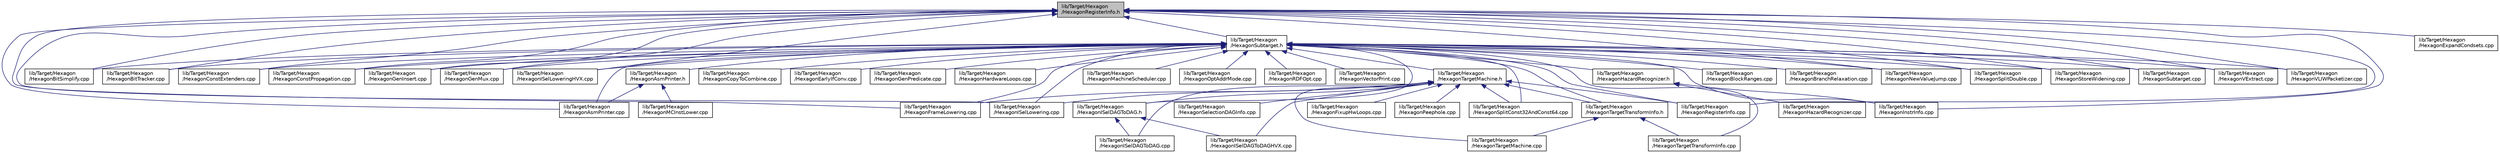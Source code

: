 digraph "lib/Target/Hexagon/HexagonRegisterInfo.h"
{
 // LATEX_PDF_SIZE
  bgcolor="transparent";
  edge [fontname="Helvetica",fontsize="10",labelfontname="Helvetica",labelfontsize="10"];
  node [fontname="Helvetica",fontsize="10",shape="box"];
  Node1 [label="lib/Target/Hexagon\l/HexagonRegisterInfo.h",height=0.2,width=0.4,color="black", fillcolor="grey75", style="filled", fontcolor="black",tooltip=" "];
  Node1 -> Node2 [dir="back",color="midnightblue",fontsize="10",style="solid",fontname="Helvetica"];
  Node2 [label="lib/Target/Hexagon\l/HexagonAsmPrinter.cpp",height=0.2,width=0.4,color="black",URL="$HexagonAsmPrinter_8cpp.html",tooltip=" "];
  Node1 -> Node3 [dir="back",color="midnightblue",fontsize="10",style="solid",fontname="Helvetica"];
  Node3 [label="lib/Target/Hexagon\l/HexagonBitSimplify.cpp",height=0.2,width=0.4,color="black",URL="$HexagonBitSimplify_8cpp.html",tooltip=" "];
  Node1 -> Node4 [dir="back",color="midnightblue",fontsize="10",style="solid",fontname="Helvetica"];
  Node4 [label="lib/Target/Hexagon\l/HexagonBitTracker.cpp",height=0.2,width=0.4,color="black",URL="$HexagonBitTracker_8cpp.html",tooltip=" "];
  Node1 -> Node5 [dir="back",color="midnightblue",fontsize="10",style="solid",fontname="Helvetica"];
  Node5 [label="lib/Target/Hexagon\l/HexagonConstExtenders.cpp",height=0.2,width=0.4,color="black",URL="$HexagonConstExtenders_8cpp.html",tooltip=" "];
  Node1 -> Node6 [dir="back",color="midnightblue",fontsize="10",style="solid",fontname="Helvetica"];
  Node6 [label="lib/Target/Hexagon\l/HexagonConstPropagation.cpp",height=0.2,width=0.4,color="black",URL="$HexagonConstPropagation_8cpp.html",tooltip=" "];
  Node1 -> Node7 [dir="back",color="midnightblue",fontsize="10",style="solid",fontname="Helvetica"];
  Node7 [label="lib/Target/Hexagon\l/HexagonExpandCondsets.cpp",height=0.2,width=0.4,color="black",URL="$HexagonExpandCondsets_8cpp.html",tooltip=" "];
  Node1 -> Node8 [dir="back",color="midnightblue",fontsize="10",style="solid",fontname="Helvetica"];
  Node8 [label="lib/Target/Hexagon\l/HexagonFrameLowering.cpp",height=0.2,width=0.4,color="black",URL="$HexagonFrameLowering_8cpp.html",tooltip=" "];
  Node1 -> Node9 [dir="back",color="midnightblue",fontsize="10",style="solid",fontname="Helvetica"];
  Node9 [label="lib/Target/Hexagon\l/HexagonGenInsert.cpp",height=0.2,width=0.4,color="black",URL="$HexagonGenInsert_8cpp.html",tooltip=" "];
  Node1 -> Node10 [dir="back",color="midnightblue",fontsize="10",style="solid",fontname="Helvetica"];
  Node10 [label="lib/Target/Hexagon\l/HexagonGenMux.cpp",height=0.2,width=0.4,color="black",URL="$HexagonGenMux_8cpp.html",tooltip=" "];
  Node1 -> Node11 [dir="back",color="midnightblue",fontsize="10",style="solid",fontname="Helvetica"];
  Node11 [label="lib/Target/Hexagon\l/HexagonISelLowering.cpp",height=0.2,width=0.4,color="black",URL="$HexagonISelLowering_8cpp.html",tooltip=" "];
  Node1 -> Node12 [dir="back",color="midnightblue",fontsize="10",style="solid",fontname="Helvetica"];
  Node12 [label="lib/Target/Hexagon\l/HexagonISelLoweringHVX.cpp",height=0.2,width=0.4,color="black",URL="$HexagonISelLoweringHVX_8cpp.html",tooltip=" "];
  Node1 -> Node13 [dir="back",color="midnightblue",fontsize="10",style="solid",fontname="Helvetica"];
  Node13 [label="lib/Target/Hexagon\l/HexagonInstrInfo.cpp",height=0.2,width=0.4,color="black",URL="$HexagonInstrInfo_8cpp.html",tooltip=" "];
  Node1 -> Node14 [dir="back",color="midnightblue",fontsize="10",style="solid",fontname="Helvetica"];
  Node14 [label="lib/Target/Hexagon\l/HexagonNewValueJump.cpp",height=0.2,width=0.4,color="black",URL="$HexagonNewValueJump_8cpp.html",tooltip=" "];
  Node1 -> Node15 [dir="back",color="midnightblue",fontsize="10",style="solid",fontname="Helvetica"];
  Node15 [label="lib/Target/Hexagon\l/HexagonRegisterInfo.cpp",height=0.2,width=0.4,color="black",URL="$HexagonRegisterInfo_8cpp.html",tooltip=" "];
  Node1 -> Node16 [dir="back",color="midnightblue",fontsize="10",style="solid",fontname="Helvetica"];
  Node16 [label="lib/Target/Hexagon\l/HexagonSplitDouble.cpp",height=0.2,width=0.4,color="black",URL="$HexagonSplitDouble_8cpp.html",tooltip=" "];
  Node1 -> Node17 [dir="back",color="midnightblue",fontsize="10",style="solid",fontname="Helvetica"];
  Node17 [label="lib/Target/Hexagon\l/HexagonStoreWidening.cpp",height=0.2,width=0.4,color="black",URL="$HexagonStoreWidening_8cpp.html",tooltip=" "];
  Node1 -> Node18 [dir="back",color="midnightblue",fontsize="10",style="solid",fontname="Helvetica"];
  Node18 [label="lib/Target/Hexagon\l/HexagonSubtarget.cpp",height=0.2,width=0.4,color="black",URL="$HexagonSubtarget_8cpp.html",tooltip=" "];
  Node1 -> Node19 [dir="back",color="midnightblue",fontsize="10",style="solid",fontname="Helvetica"];
  Node19 [label="lib/Target/Hexagon\l/HexagonSubtarget.h",height=0.2,width=0.4,color="black",URL="$HexagonSubtarget_8h.html",tooltip=" "];
  Node19 -> Node2 [dir="back",color="midnightblue",fontsize="10",style="solid",fontname="Helvetica"];
  Node19 -> Node20 [dir="back",color="midnightblue",fontsize="10",style="solid",fontname="Helvetica"];
  Node20 [label="lib/Target/Hexagon\l/HexagonAsmPrinter.h",height=0.2,width=0.4,color="black",URL="$HexagonAsmPrinter_8h.html",tooltip=" "];
  Node20 -> Node2 [dir="back",color="midnightblue",fontsize="10",style="solid",fontname="Helvetica"];
  Node20 -> Node21 [dir="back",color="midnightblue",fontsize="10",style="solid",fontname="Helvetica"];
  Node21 [label="lib/Target/Hexagon\l/HexagonMCInstLower.cpp",height=0.2,width=0.4,color="black",URL="$HexagonMCInstLower_8cpp.html",tooltip=" "];
  Node19 -> Node3 [dir="back",color="midnightblue",fontsize="10",style="solid",fontname="Helvetica"];
  Node19 -> Node4 [dir="back",color="midnightblue",fontsize="10",style="solid",fontname="Helvetica"];
  Node19 -> Node22 [dir="back",color="midnightblue",fontsize="10",style="solid",fontname="Helvetica"];
  Node22 [label="lib/Target/Hexagon\l/HexagonBlockRanges.cpp",height=0.2,width=0.4,color="black",URL="$HexagonBlockRanges_8cpp.html",tooltip=" "];
  Node19 -> Node23 [dir="back",color="midnightblue",fontsize="10",style="solid",fontname="Helvetica"];
  Node23 [label="lib/Target/Hexagon\l/HexagonBranchRelaxation.cpp",height=0.2,width=0.4,color="black",URL="$HexagonBranchRelaxation_8cpp.html",tooltip=" "];
  Node19 -> Node5 [dir="back",color="midnightblue",fontsize="10",style="solid",fontname="Helvetica"];
  Node19 -> Node6 [dir="back",color="midnightblue",fontsize="10",style="solid",fontname="Helvetica"];
  Node19 -> Node24 [dir="back",color="midnightblue",fontsize="10",style="solid",fontname="Helvetica"];
  Node24 [label="lib/Target/Hexagon\l/HexagonCopyToCombine.cpp",height=0.2,width=0.4,color="black",URL="$HexagonCopyToCombine_8cpp.html",tooltip=" "];
  Node19 -> Node25 [dir="back",color="midnightblue",fontsize="10",style="solid",fontname="Helvetica"];
  Node25 [label="lib/Target/Hexagon\l/HexagonEarlyIfConv.cpp",height=0.2,width=0.4,color="black",URL="$HexagonEarlyIfConv_8cpp.html",tooltip=" "];
  Node19 -> Node8 [dir="back",color="midnightblue",fontsize="10",style="solid",fontname="Helvetica"];
  Node19 -> Node9 [dir="back",color="midnightblue",fontsize="10",style="solid",fontname="Helvetica"];
  Node19 -> Node10 [dir="back",color="midnightblue",fontsize="10",style="solid",fontname="Helvetica"];
  Node19 -> Node26 [dir="back",color="midnightblue",fontsize="10",style="solid",fontname="Helvetica"];
  Node26 [label="lib/Target/Hexagon\l/HexagonGenPredicate.cpp",height=0.2,width=0.4,color="black",URL="$HexagonGenPredicate_8cpp.html",tooltip=" "];
  Node19 -> Node27 [dir="back",color="midnightblue",fontsize="10",style="solid",fontname="Helvetica"];
  Node27 [label="lib/Target/Hexagon\l/HexagonHardwareLoops.cpp",height=0.2,width=0.4,color="black",URL="$HexagonHardwareLoops_8cpp.html",tooltip=" "];
  Node19 -> Node28 [dir="back",color="midnightblue",fontsize="10",style="solid",fontname="Helvetica"];
  Node28 [label="lib/Target/Hexagon\l/HexagonHazardRecognizer.h",height=0.2,width=0.4,color="black",URL="$HexagonHazardRecognizer_8h.html",tooltip=" "];
  Node28 -> Node29 [dir="back",color="midnightblue",fontsize="10",style="solid",fontname="Helvetica"];
  Node29 [label="lib/Target/Hexagon\l/HexagonHazardRecognizer.cpp",height=0.2,width=0.4,color="black",URL="$HexagonHazardRecognizer_8cpp.html",tooltip=" "];
  Node28 -> Node13 [dir="back",color="midnightblue",fontsize="10",style="solid",fontname="Helvetica"];
  Node19 -> Node30 [dir="back",color="midnightblue",fontsize="10",style="solid",fontname="Helvetica"];
  Node30 [label="lib/Target/Hexagon\l/HexagonISelDAGToDAG.h",height=0.2,width=0.4,color="black",URL="$HexagonISelDAGToDAG_8h.html",tooltip=" "];
  Node30 -> Node31 [dir="back",color="midnightblue",fontsize="10",style="solid",fontname="Helvetica"];
  Node31 [label="lib/Target/Hexagon\l/HexagonISelDAGToDAG.cpp",height=0.2,width=0.4,color="black",URL="$HexagonISelDAGToDAG_8cpp.html",tooltip=" "];
  Node30 -> Node32 [dir="back",color="midnightblue",fontsize="10",style="solid",fontname="Helvetica"];
  Node32 [label="lib/Target/Hexagon\l/HexagonISelDAGToDAGHVX.cpp",height=0.2,width=0.4,color="black",URL="$HexagonISelDAGToDAGHVX_8cpp.html",tooltip=" "];
  Node19 -> Node11 [dir="back",color="midnightblue",fontsize="10",style="solid",fontname="Helvetica"];
  Node19 -> Node12 [dir="back",color="midnightblue",fontsize="10",style="solid",fontname="Helvetica"];
  Node19 -> Node13 [dir="back",color="midnightblue",fontsize="10",style="solid",fontname="Helvetica"];
  Node19 -> Node33 [dir="back",color="midnightblue",fontsize="10",style="solid",fontname="Helvetica"];
  Node33 [label="lib/Target/Hexagon\l/HexagonMachineScheduler.cpp",height=0.2,width=0.4,color="black",URL="$HexagonMachineScheduler_8cpp.html",tooltip=" "];
  Node19 -> Node14 [dir="back",color="midnightblue",fontsize="10",style="solid",fontname="Helvetica"];
  Node19 -> Node34 [dir="back",color="midnightblue",fontsize="10",style="solid",fontname="Helvetica"];
  Node34 [label="lib/Target/Hexagon\l/HexagonOptAddrMode.cpp",height=0.2,width=0.4,color="black",URL="$HexagonOptAddrMode_8cpp.html",tooltip=" "];
  Node19 -> Node35 [dir="back",color="midnightblue",fontsize="10",style="solid",fontname="Helvetica"];
  Node35 [label="lib/Target/Hexagon\l/HexagonRDFOpt.cpp",height=0.2,width=0.4,color="black",URL="$HexagonRDFOpt_8cpp.html",tooltip=" "];
  Node19 -> Node15 [dir="back",color="midnightblue",fontsize="10",style="solid",fontname="Helvetica"];
  Node19 -> Node36 [dir="back",color="midnightblue",fontsize="10",style="solid",fontname="Helvetica"];
  Node36 [label="lib/Target/Hexagon\l/HexagonSplitConst32AndConst64.cpp",height=0.2,width=0.4,color="black",URL="$HexagonSplitConst32AndConst64_8cpp.html",tooltip=" "];
  Node19 -> Node16 [dir="back",color="midnightblue",fontsize="10",style="solid",fontname="Helvetica"];
  Node19 -> Node17 [dir="back",color="midnightblue",fontsize="10",style="solid",fontname="Helvetica"];
  Node19 -> Node18 [dir="back",color="midnightblue",fontsize="10",style="solid",fontname="Helvetica"];
  Node19 -> Node37 [dir="back",color="midnightblue",fontsize="10",style="solid",fontname="Helvetica"];
  Node37 [label="lib/Target/Hexagon\l/HexagonTargetMachine.h",height=0.2,width=0.4,color="black",URL="$HexagonTargetMachine_8h.html",tooltip=" "];
  Node37 -> Node38 [dir="back",color="midnightblue",fontsize="10",style="solid",fontname="Helvetica"];
  Node38 [label="lib/Target/Hexagon\l/HexagonFixupHwLoops.cpp",height=0.2,width=0.4,color="black",URL="$HexagonFixupHwLoops_8cpp.html",tooltip=" "];
  Node37 -> Node8 [dir="back",color="midnightblue",fontsize="10",style="solid",fontname="Helvetica"];
  Node37 -> Node31 [dir="back",color="midnightblue",fontsize="10",style="solid",fontname="Helvetica"];
  Node37 -> Node30 [dir="back",color="midnightblue",fontsize="10",style="solid",fontname="Helvetica"];
  Node37 -> Node32 [dir="back",color="midnightblue",fontsize="10",style="solid",fontname="Helvetica"];
  Node37 -> Node11 [dir="back",color="midnightblue",fontsize="10",style="solid",fontname="Helvetica"];
  Node37 -> Node39 [dir="back",color="midnightblue",fontsize="10",style="solid",fontname="Helvetica"];
  Node39 [label="lib/Target/Hexagon\l/HexagonPeephole.cpp",height=0.2,width=0.4,color="black",URL="$HexagonPeephole_8cpp.html",tooltip=" "];
  Node37 -> Node15 [dir="back",color="midnightblue",fontsize="10",style="solid",fontname="Helvetica"];
  Node37 -> Node40 [dir="back",color="midnightblue",fontsize="10",style="solid",fontname="Helvetica"];
  Node40 [label="lib/Target/Hexagon\l/HexagonSelectionDAGInfo.cpp",height=0.2,width=0.4,color="black",URL="$HexagonSelectionDAGInfo_8cpp.html",tooltip=" "];
  Node37 -> Node36 [dir="back",color="midnightblue",fontsize="10",style="solid",fontname="Helvetica"];
  Node37 -> Node41 [dir="back",color="midnightblue",fontsize="10",style="solid",fontname="Helvetica"];
  Node41 [label="lib/Target/Hexagon\l/HexagonTargetMachine.cpp",height=0.2,width=0.4,color="black",URL="$HexagonTargetMachine_8cpp.html",tooltip=" "];
  Node37 -> Node42 [dir="back",color="midnightblue",fontsize="10",style="solid",fontname="Helvetica"];
  Node42 [label="lib/Target/Hexagon\l/HexagonTargetTransformInfo.h",height=0.2,width=0.4,color="black",URL="$HexagonTargetTransformInfo_8h.html",tooltip="This file implements a TargetTransformInfo analysis pass specific to the Hexagon target machine."];
  Node42 -> Node41 [dir="back",color="midnightblue",fontsize="10",style="solid",fontname="Helvetica"];
  Node42 -> Node43 [dir="back",color="midnightblue",fontsize="10",style="solid",fontname="Helvetica"];
  Node43 [label="lib/Target/Hexagon\l/HexagonTargetTransformInfo.cpp",height=0.2,width=0.4,color="black",URL="$HexagonTargetTransformInfo_8cpp.html",tooltip="This file implements a TargetTransformInfo analysis pass specific to the Hexagon target machine."];
  Node19 -> Node43 [dir="back",color="midnightblue",fontsize="10",style="solid",fontname="Helvetica"];
  Node19 -> Node42 [dir="back",color="midnightblue",fontsize="10",style="solid",fontname="Helvetica"];
  Node19 -> Node44 [dir="back",color="midnightblue",fontsize="10",style="solid",fontname="Helvetica"];
  Node44 [label="lib/Target/Hexagon\l/HexagonVExtract.cpp",height=0.2,width=0.4,color="black",URL="$HexagonVExtract_8cpp.html",tooltip=" "];
  Node19 -> Node45 [dir="back",color="midnightblue",fontsize="10",style="solid",fontname="Helvetica"];
  Node45 [label="lib/Target/Hexagon\l/HexagonVLIWPacketizer.cpp",height=0.2,width=0.4,color="black",URL="$HexagonVLIWPacketizer_8cpp.html",tooltip=" "];
  Node19 -> Node46 [dir="back",color="midnightblue",fontsize="10",style="solid",fontname="Helvetica"];
  Node46 [label="lib/Target/Hexagon\l/HexagonVectorPrint.cpp",height=0.2,width=0.4,color="black",URL="$HexagonVectorPrint_8cpp.html",tooltip=" "];
  Node1 -> Node44 [dir="back",color="midnightblue",fontsize="10",style="solid",fontname="Helvetica"];
  Node1 -> Node45 [dir="back",color="midnightblue",fontsize="10",style="solid",fontname="Helvetica"];
}
